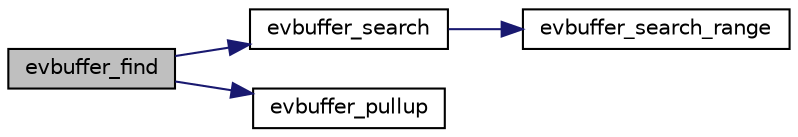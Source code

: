 digraph "evbuffer_find"
{
 // LATEX_PDF_SIZE
  edge [fontname="Helvetica",fontsize="10",labelfontname="Helvetica",labelfontsize="10"];
  node [fontname="Helvetica",fontsize="10",shape=record];
  rankdir="LR";
  Node0 [label="evbuffer_find",height=0.2,width=0.4,color="black", fillcolor="grey75", style="filled", fontcolor="black",tooltip=" "];
  Node0 -> Node1 [color="midnightblue",fontsize="10",style="solid",fontname="Helvetica"];
  Node1 [label="evbuffer_search",height=0.2,width=0.4,color="black", fillcolor="white", style="filled",URL="$buffer_8h.html#a06e9211319a369ffb072d4f4a83b48e7",tooltip=" "];
  Node1 -> Node2 [color="midnightblue",fontsize="10",style="solid",fontname="Helvetica"];
  Node2 [label="evbuffer_search_range",height=0.2,width=0.4,color="black", fillcolor="white", style="filled",URL="$buffer_8h.html#a3b1e093af8bc1a86963729ec1290de8f",tooltip=" "];
  Node0 -> Node3 [color="midnightblue",fontsize="10",style="solid",fontname="Helvetica"];
  Node3 [label="evbuffer_pullup",height=0.2,width=0.4,color="black", fillcolor="white", style="filled",URL="$buffer_8h.html#acd73ca99c3a793ea26c43307b9723bd6",tooltip=" "];
}
